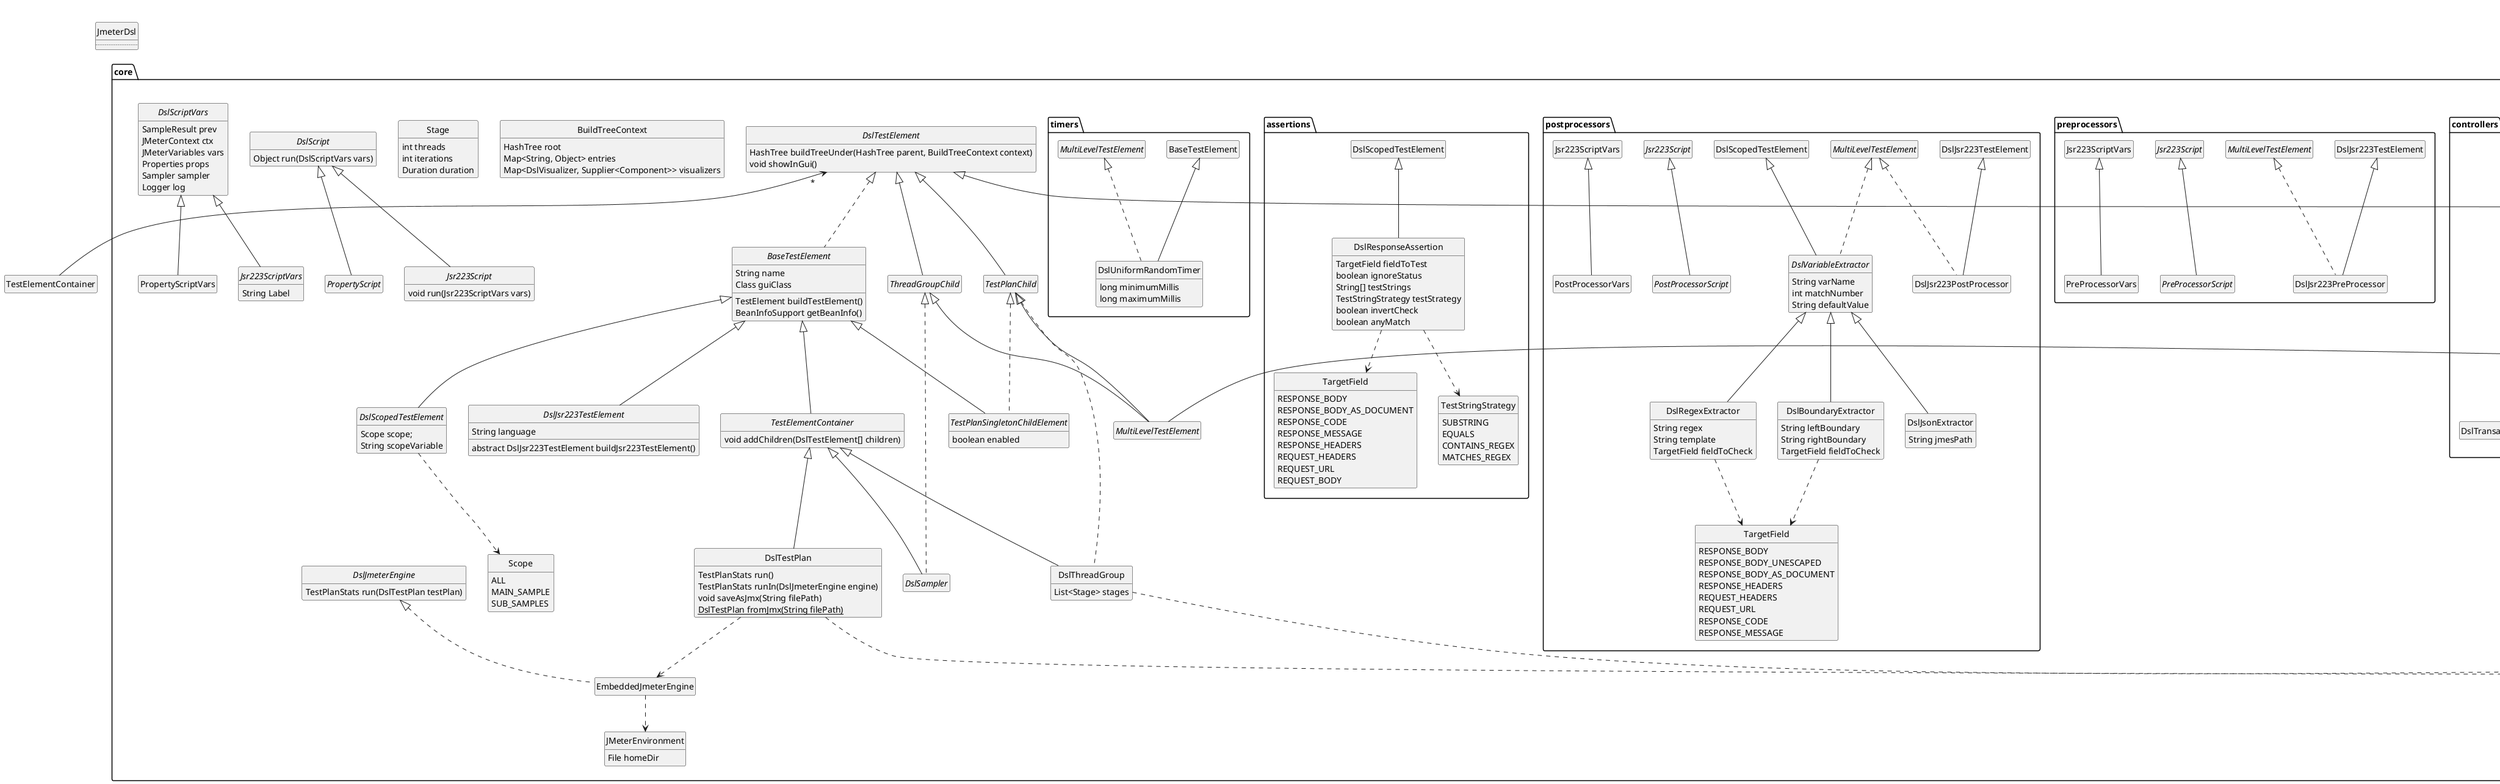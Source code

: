 @startuml

skinparam monochrome true
hide empty members
hide circle

class JmeterDsl {
  ..
}

package core {

  interface DslTestElement {
    HashTree buildTreeUnder(HashTree parent, BuildTreeContext context)
    void showInGui()
  }

  class BuildTreeContext {
    HashTree root
    Map<String, Object> entries
    Map<DslVisualizer, Supplier<Component>> visualizers
  }

  abstract class BaseTestElement implements DslTestElement {
    String name
    Class guiClass
    TestElement buildTestElement()
    BeanInfoSupport getBeanInfo()
  }

  abstract class TestElementContainer extends BaseTestElement {
    void addChildren(DslTestElement[] children)
  }

  abstract class TestPlanSingletonChildElement extends BaseTestElement implements TestPlanChild {
    boolean enabled
  }

  class DslTestPlan extends TestElementContainer {
    TestPlanStats run()
    TestPlanStats runIn(DslJmeterEngine engine)
    void saveAsJmx(String filePath)
    {static} DslTestPlan fromJmx(String filePath)
  }

  interface TestPlanChild extends DslTestElement

  interface DslJmeterEngine {
    TestPlanStats run(DslTestPlan testPlan)
  }

  class EmbeddedJmeterEngine implements DslJmeterEngine

  class JMeterEnvironment {
    File homeDir
  }

  EmbeddedJmeterEngine ..> JMeterEnvironment

  class DslThreadGroup extends TestElementContainer implements TestPlanChild {
    List<Stage> stages
  }

  class Stage {
      int threads
      int iterations
      Duration duration
  }

  interface ThreadGroupChild extends DslTestElement

  abstract class DslSampler extends TestElementContainer implements ThreadGroupChild

  interface SamplerChild extends DslTestElement

  interface MultiLevelTestElement extends TestPlanChild, ThreadGroupChild, SamplerChild

  abstract class DslJsr223TestElement extends BaseTestElement {
    String language
    abstract DslJsr223TestElement buildJsr223TestElement()
  }

  class DslScriptBuilder {
    int scriptId
    DslScript script
    Class varsClass
    Map<String, String> varsNameMapping
    String scriptString
    String build()
    String buildAsProperty()
  }

  interface DslScript {
    Object run(DslScriptVars vars)
  }

  abstract class DslScriptVars {
    SampleResult prev
    JMeterContext ctx
    JMeterVariables vars
    Properties props
    Sampler sampler
    Logger log
  }

  class PropertyScriptBuilder extends DslScriptBuilder

  interface PropertyScript extends DslScript

  class PropertyScriptVars extends DslScriptVars

  interface Jsr223Script extends DslScript {
    void run(Jsr223ScriptVars vars)
  }

  abstract class Jsr223ScriptVars extends DslScriptVars {
    String Label
  }

  abstract class DslScopedTestElement extends BaseTestElement {
    Scope scope;
    String scopeVariable
  }

  enum Scope {
    ALL
    MAIN_SAMPLE
    SUB_SAMPLES
  }

  DslScopedTestElement ..> Scope

  package threadgroups {

    class RpsThreadGroup extends TestElementContainer implements TestPlanChild {
      List<TimerSchedule> schedules
      EventType counting
      int initThreads
      int maxThreads
      double spareThreads
    }

    class TimerSchedule {
      double fromRps
      double toRps
      Duration duration
    }

    enum EventType {
      REQUESTS
      ITERATIONS
    }

  }

  package configs {

    class DslCsvDataSet extends BaseTestElement implements MultiLevelTestElement {
      String file
      String delimiter
      String encoding
      String[] variableNames
      boolean ignoreFirstLine
      boolean stopThread
      Sharing shareMode
    }

    enum Sharing {
      ALL_THREADS
      THREAD_GROUP
      THREAD
    }

    DslCsvDataSet ..> Sharing

  }

  package controllers {

    abstract class DslController extends TestElementContainer implements ThreadGroupChild

    class DslTransactionController extends DslController

    class PercentController extends DslController {
      float percent
    }

    class DslIfController extends DslController

    class DslWhileController extends DslController

    class ForLoopController extends DslController {
      int count
    }

    DslIfController --> PropertyScriptBuilder
    DslWhileController --> PropertyScriptBuilder

  }

  package preprocessors {

    class DslJsr223PreProcessor extends DslJsr223TestElement implements MultiLevelTestElement

    interface PreProcessorScript extends Jsr223Script

    class PreProcessorVars extends Jsr223ScriptVars

  }

  package postprocessors {

    class DslJsr223PostProcessor extends DslJsr223TestElement implements MultiLevelTestElement

    interface PostProcessorScript extends Jsr223Script

    class PostProcessorVars extends Jsr223ScriptVars

    abstract class DslVariableExtractor extends DslScopedTestElement implements MultiLevelTestElement {
      String varName
      int matchNumber
      String defaultValue
    }

    class DslRegexExtractor extends DslVariableExtractor {
      String regex
      String template
      TargetField fieldToCheck
    }

    enum TargetField {
      RESPONSE_BODY
      RESPONSE_BODY_UNESCAPED
      RESPONSE_BODY_AS_DOCUMENT
      RESPONSE_HEADERS
      REQUEST_HEADERS
      REQUEST_URL
      RESPONSE_CODE
      RESPONSE_MESSAGE
    }

    class DslBoundaryExtractor extends DslVariableExtractor {
      String leftBoundary
      String rightBoundary
      TargetField fieldToCheck
    }

    DslRegexExtractor ..> TargetField
    DslBoundaryExtractor ..> TargetField

    class DslJsonExtractor extends DslVariableExtractor {
      String jmesPath
    }

  }

  package assertions {
    class DslResponseAssertion extends DslScopedTestElement {
      TargetField fieldToTest
      boolean ignoreStatus
      String[] testStrings
      TestStringStrategy testStrategy
      boolean invertCheck
      boolean anyMatch
    }

    enum TargetField {
      RESPONSE_BODY
      RESPONSE_BODY_AS_DOCUMENT
      RESPONSE_CODE
      RESPONSE_MESSAGE
      RESPONSE_HEADERS
      REQUEST_HEADERS
      REQUEST_URL
      REQUEST_BODY
    }

    enum TestStringStrategy {
      SUBSTRING
      EQUALS
      CONTAINS_REGEX
      MATCHES_REGEX
    }

    DslResponseAssertion ..> TargetField
    DslResponseAssertion ..> TestStringStrategy

  }
  
  package timers {

    class DslUniformRandomTimer extends BaseTestElement implements MultiLevelTestElement {
      long minimumMillis
      long maximumMillis
    }

  }

  package listeners {

    class JtlWriter extends BaseTestElement implements MultiLevelTestElement {
      String jtlFilePath
    }

    class ResponseFileSaver extends BaseTestElement implements MultiLevelTestElement {
      String fileNamePrefix
    }

    class HtmlReporter extends BaseTestElement implements MultiLevelTestElement {
      File reportDirectory
    }

    abstract class DslBackendListener extends BaseTestElement implements MultiLevelTestElement {
      String url
      Class listenerClass
      int queueSize
      Arguments buildListenerArguments()
    }

    class InfluxDbBackendListener extends DslBackendListener {
      String token
      String title
    }

    class DslViewResultsTree extends DslVisualizer {
      int resultsLimit
    }

    abstract class DslVisualizer extends BaseTestElement implements MultiLevelTestElement

  }

}

package http {

  class DslHttpSampler extends DslSampler {
    String url
    HttpMethod method
    String body
  }

  class HttpHeaders extends BaseTestElement implements MultiLevelTestElement {
    Map<String, String> headers
  }

  class DslCacheManager extends TestPlanSingletonChildElement

  class DslCookieManager extends TestPlanSingletonChildElement

}

package java {
  class DslJsr223Sampler extends DslJsr223TestElement implements ThreadGroupChild
}

JmeterDsl -[hidden]- core
TestElementContainer -up-> "*" DslTestElement
DslTestPlan ..> TestPlanChild
DslThreadGroup ..> ThreadGroupChild
DslTestPlan ..> EmbeddedJmeterEngine
DslJsr223TestElement --> DslScriptBuilder
DslSampler ..> SamplerChild
DslJsr223Sampler ..> SamplerChild
DslHttpSampler --> HttpHeaders

@enduml